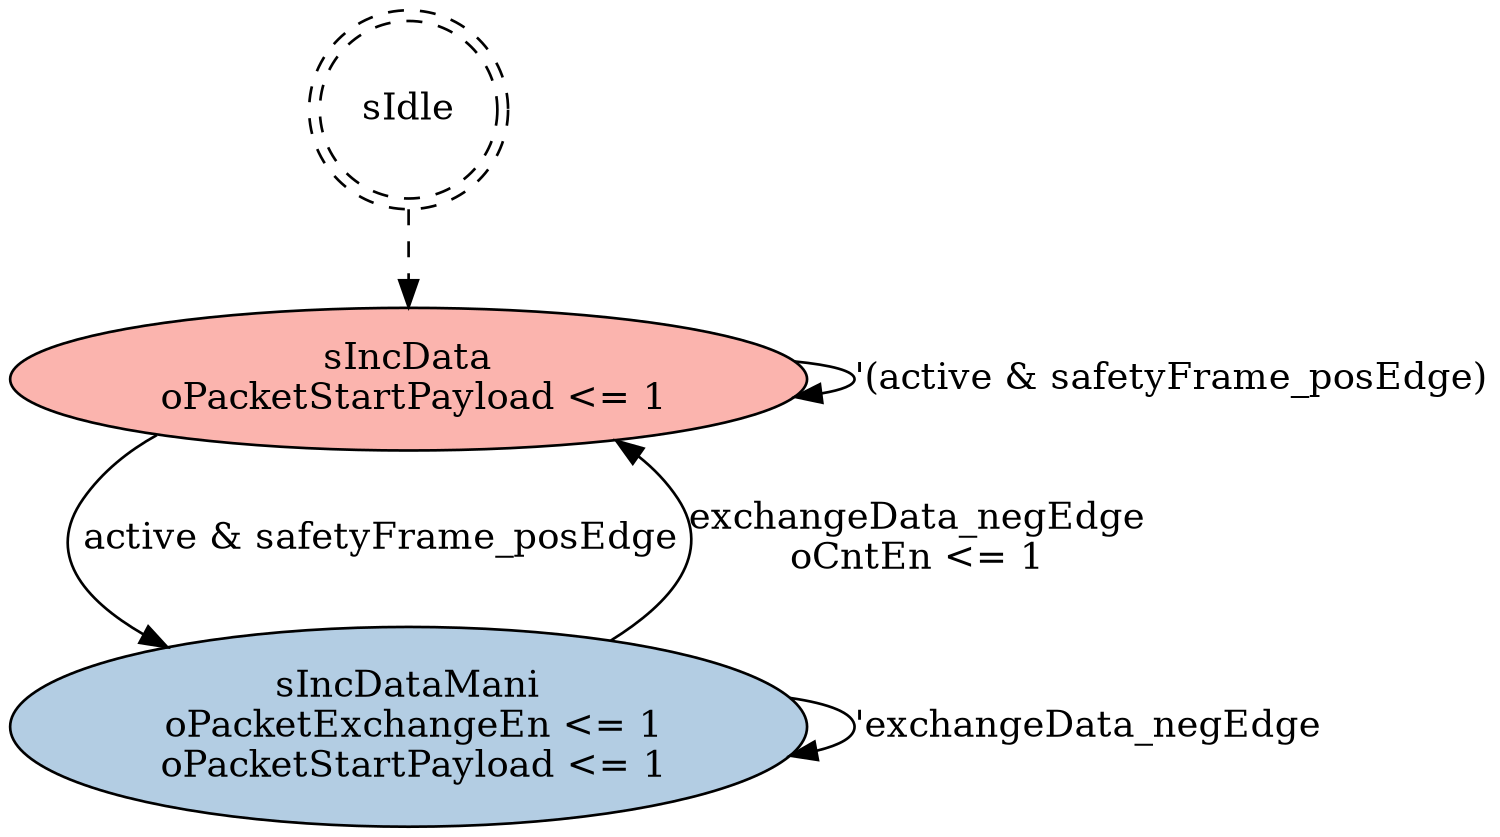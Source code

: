digraph finite_state_machine {
    rankdir=TB;
    size="10!,10"; resolution=50;

    node [colorscheme = pastel19];
    node [style=dashed,fillcolor=6, shape = doublecircle]; sIdle;

    node [style=filled, fillcolor=1, shape = ellipse, label="sIncData\n oPacketStartPayload <= 1"] sIncData;
    node [style=filled, fillcolor=2, shape = ellipse, label="sIncDataMani\n oPacketExchangeEn <= 1\n oPacketStartPayload <= 1"] sIncDataMani;


    sIdle -> sIncData    [ style="dashed" ];


    sIncData -> sIncDataMani  [label = "active & safetyFrame_posEdge"];
    sIncData -> sIncData      [label = "'(active & safetyFrame_posEdge)" ];


    sIncDataMani -> sIncData      [label = "exchangeData_negEdge\noCntEn <= 1"];
    sIncDataMani -> sIncDataMani  [label = "'exchangeData_negEdge" ];


}